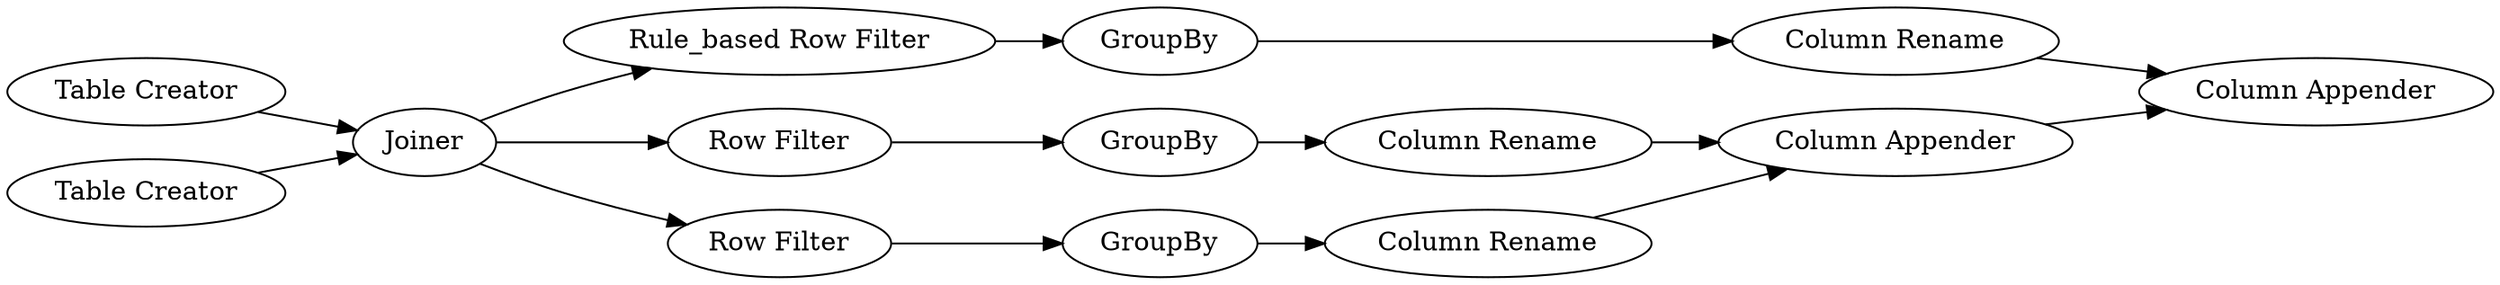 digraph {
	"-6144254082494148367_155" [label=Joiner]
	"-6144254082494148367_167" [label="Column Rename"]
	"-6144254082494148367_164" [label="Rule_based Row Filter"]
	"-6144254082494148367_156" [label="Row Filter"]
	"-6144254082494148367_154" [label="Table Creator"]
	"-6144254082494148367_160" [label="Column Rename"]
	"-6144254082494148367_159" [label=GroupBy]
	"-6144254082494148367_153" [label="Table Creator"]
	"-6144254082494148367_157" [label="Row Filter"]
	"-6144254082494148367_158" [label=GroupBy]
	"-6144254082494148367_168" [label=GroupBy]
	"-6144254082494148367_165" [label="Column Appender"]
	"-6144254082494148367_161" [label="Column Rename"]
	"-6144254082494148367_162" [label="Column Appender"]
	"-6144254082494148367_158" -> "-6144254082494148367_161"
	"-6144254082494148367_155" -> "-6144254082494148367_164"
	"-6144254082494148367_162" -> "-6144254082494148367_165"
	"-6144254082494148367_153" -> "-6144254082494148367_155"
	"-6144254082494148367_156" -> "-6144254082494148367_159"
	"-6144254082494148367_167" -> "-6144254082494148367_165"
	"-6144254082494148367_164" -> "-6144254082494148367_168"
	"-6144254082494148367_154" -> "-6144254082494148367_155"
	"-6144254082494148367_161" -> "-6144254082494148367_162"
	"-6144254082494148367_155" -> "-6144254082494148367_156"
	"-6144254082494148367_155" -> "-6144254082494148367_157"
	"-6144254082494148367_157" -> "-6144254082494148367_158"
	"-6144254082494148367_160" -> "-6144254082494148367_162"
	"-6144254082494148367_168" -> "-6144254082494148367_167"
	"-6144254082494148367_159" -> "-6144254082494148367_160"
	rankdir=LR
}

